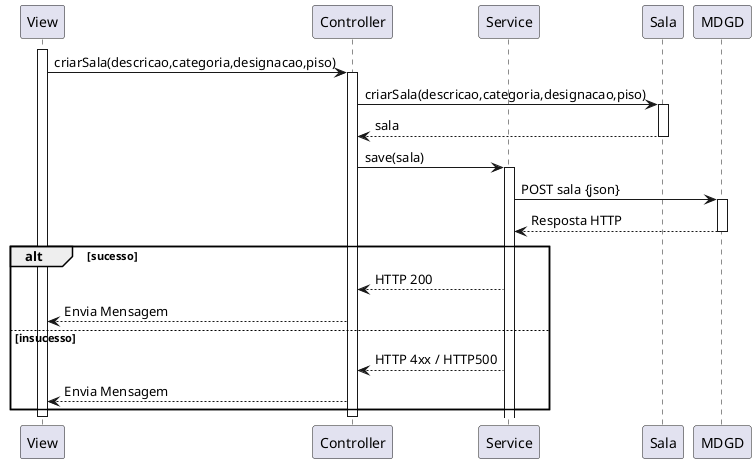 @startuml vp3
participant View as view
participant Controller as ctrl
participant Service as svc
participant Sala as model
participant MDGD as be

activate view
view -> ctrl : criarSala(descricao,categoria,designacao,piso)
activate ctrl
ctrl -> model : criarSala(descricao,categoria,designacao,piso)
activate model
model --> ctrl : sala
deactivate model
ctrl -> svc: save(sala)
activate svc
svc -> be: POST sala {json}
activate be
be --> svc : Resposta HTTP
deactivate be
alt sucesso 
svc --> ctrl : HTTP 200
ctrl --> view : Envia Mensagem
else insucesso
svc --> ctrl : HTTP 4xx / HTTP500
ctrl --> view : Envia Mensagem
end
deactivate view
deactivate ctrl
@enduml